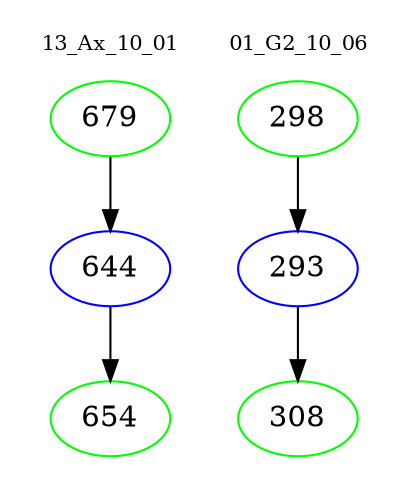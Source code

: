 digraph{
subgraph cluster_0 {
color = white
label = "13_Ax_10_01";
fontsize=10;
T0_679 [label="679", color="green"]
T0_679 -> T0_644 [color="black"]
T0_644 [label="644", color="blue"]
T0_644 -> T0_654 [color="black"]
T0_654 [label="654", color="green"]
}
subgraph cluster_1 {
color = white
label = "01_G2_10_06";
fontsize=10;
T1_298 [label="298", color="green"]
T1_298 -> T1_293 [color="black"]
T1_293 [label="293", color="blue"]
T1_293 -> T1_308 [color="black"]
T1_308 [label="308", color="green"]
}
}
